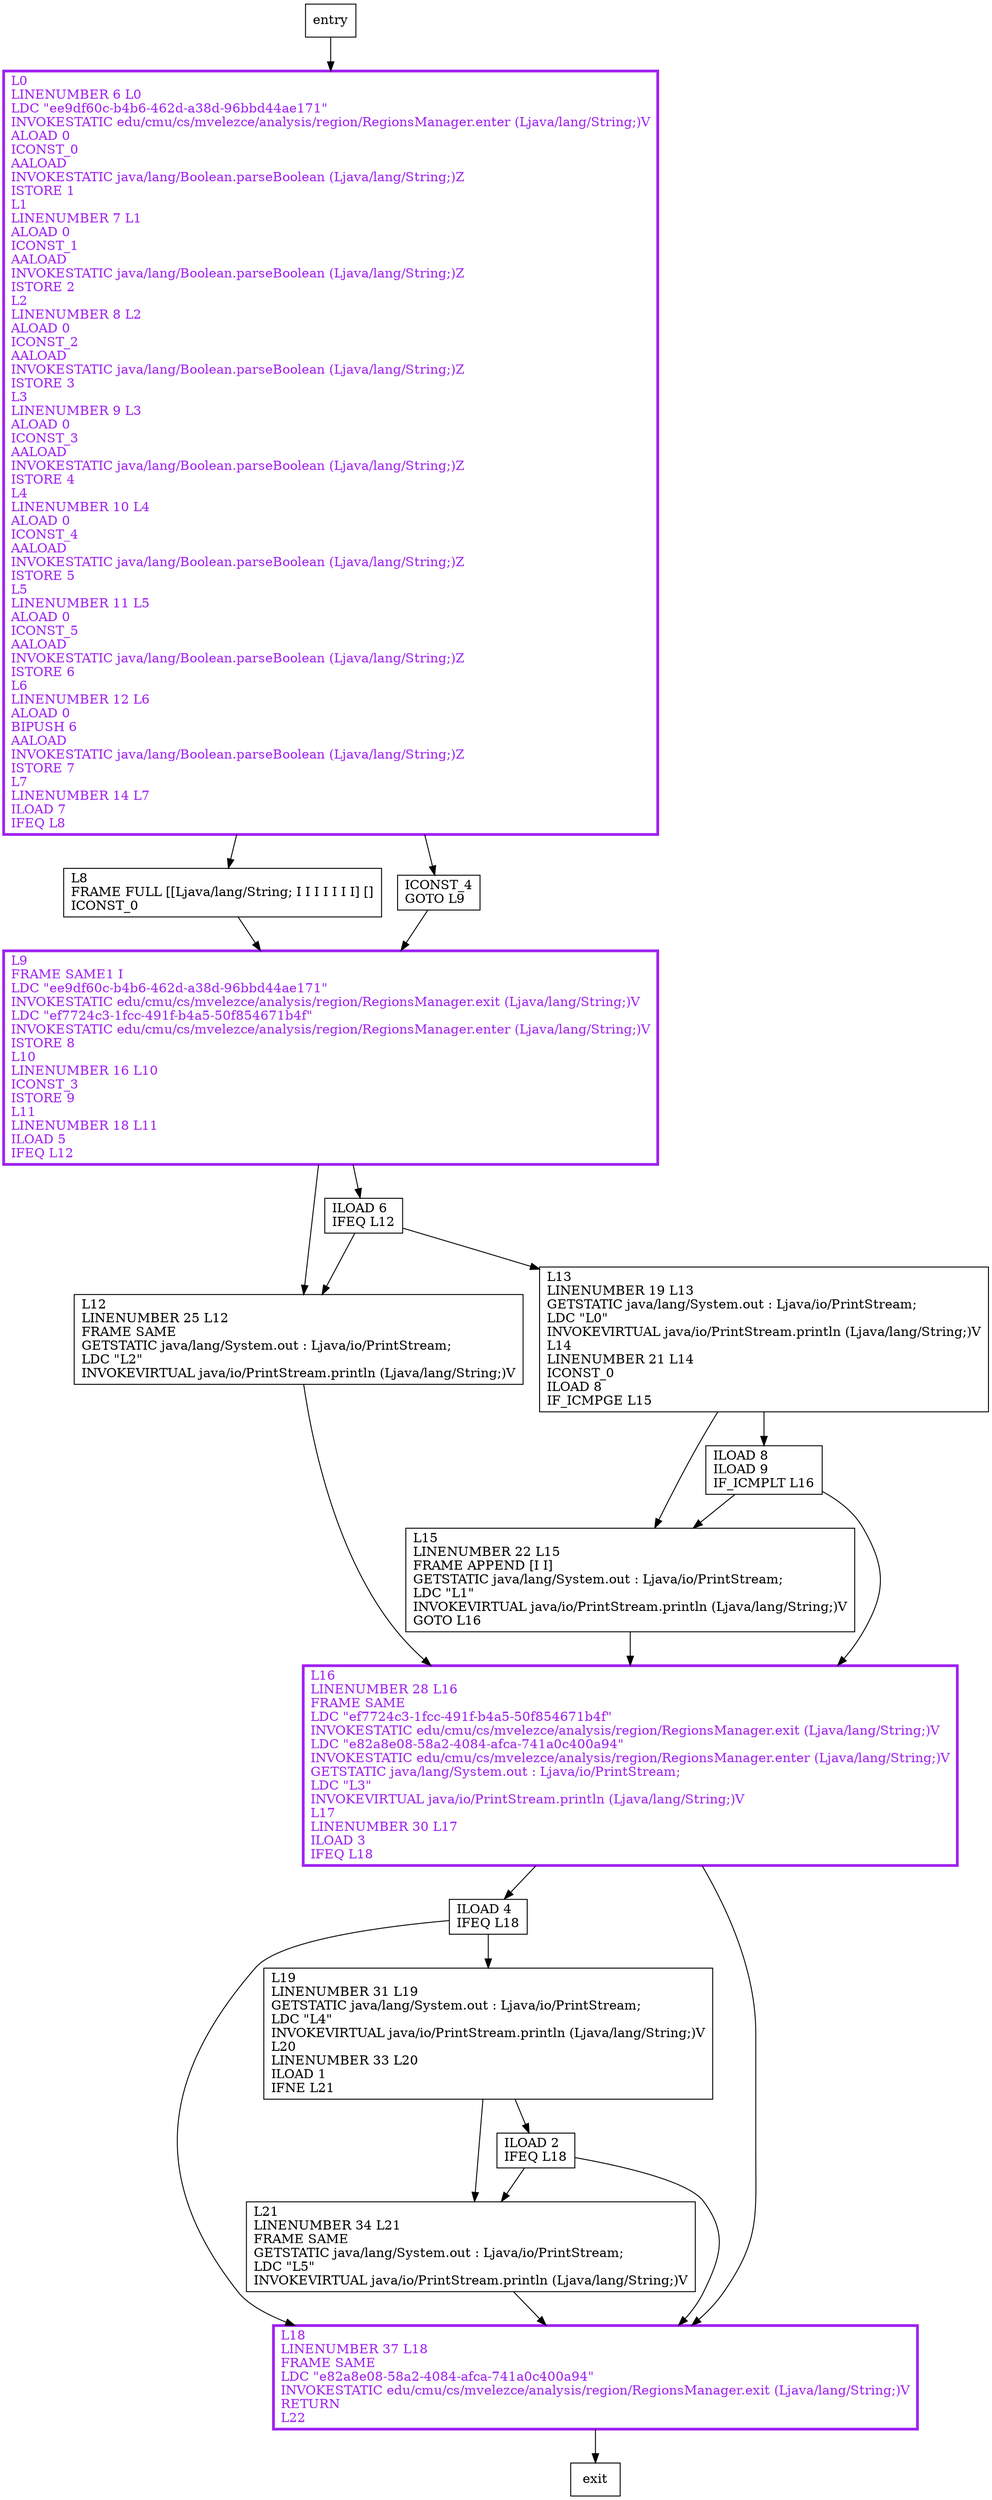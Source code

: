 digraph main {
node [shape=record];
480666423 [label="ILOAD 6\lIFEQ L12\l"];
1867578947 [label="L12\lLINENUMBER 25 L12\lFRAME SAME\lGETSTATIC java/lang/System.out : Ljava/io/PrintStream;\lLDC \"L2\"\lINVOKEVIRTUAL java/io/PrintStream.println (Ljava/lang/String;)V\l"];
911611991 [label="L0\lLINENUMBER 6 L0\lLDC \"ee9df60c-b4b6-462d-a38d-96bbd44ae171\"\lINVOKESTATIC edu/cmu/cs/mvelezce/analysis/region/RegionsManager.enter (Ljava/lang/String;)V\lALOAD 0\lICONST_0\lAALOAD\lINVOKESTATIC java/lang/Boolean.parseBoolean (Ljava/lang/String;)Z\lISTORE 1\lL1\lLINENUMBER 7 L1\lALOAD 0\lICONST_1\lAALOAD\lINVOKESTATIC java/lang/Boolean.parseBoolean (Ljava/lang/String;)Z\lISTORE 2\lL2\lLINENUMBER 8 L2\lALOAD 0\lICONST_2\lAALOAD\lINVOKESTATIC java/lang/Boolean.parseBoolean (Ljava/lang/String;)Z\lISTORE 3\lL3\lLINENUMBER 9 L3\lALOAD 0\lICONST_3\lAALOAD\lINVOKESTATIC java/lang/Boolean.parseBoolean (Ljava/lang/String;)Z\lISTORE 4\lL4\lLINENUMBER 10 L4\lALOAD 0\lICONST_4\lAALOAD\lINVOKESTATIC java/lang/Boolean.parseBoolean (Ljava/lang/String;)Z\lISTORE 5\lL5\lLINENUMBER 11 L5\lALOAD 0\lICONST_5\lAALOAD\lINVOKESTATIC java/lang/Boolean.parseBoolean (Ljava/lang/String;)Z\lISTORE 6\lL6\lLINENUMBER 12 L6\lALOAD 0\lBIPUSH 6\lAALOAD\lINVOKESTATIC java/lang/Boolean.parseBoolean (Ljava/lang/String;)Z\lISTORE 7\lL7\lLINENUMBER 14 L7\lILOAD 7\lIFEQ L8\l"];
681414135 [label="L13\lLINENUMBER 19 L13\lGETSTATIC java/lang/System.out : Ljava/io/PrintStream;\lLDC \"L0\"\lINVOKEVIRTUAL java/io/PrintStream.println (Ljava/lang/String;)V\lL14\lLINENUMBER 21 L14\lICONST_0\lILOAD 8\lIF_ICMPGE L15\l"];
1425058133 [label="ILOAD 4\lIFEQ L18\l"];
1070997401 [label="L15\lLINENUMBER 22 L15\lFRAME APPEND [I I]\lGETSTATIC java/lang/System.out : Ljava/io/PrintStream;\lLDC \"L1\"\lINVOKEVIRTUAL java/io/PrintStream.println (Ljava/lang/String;)V\lGOTO L16\l"];
1774376844 [label="L9\lFRAME SAME1 I\lLDC \"ee9df60c-b4b6-462d-a38d-96bbd44ae171\"\lINVOKESTATIC edu/cmu/cs/mvelezce/analysis/region/RegionsManager.exit (Ljava/lang/String;)V\lLDC \"ef7724c3-1fcc-491f-b4a5-50f854671b4f\"\lINVOKESTATIC edu/cmu/cs/mvelezce/analysis/region/RegionsManager.enter (Ljava/lang/String;)V\lISTORE 8\lL10\lLINENUMBER 16 L10\lICONST_3\lISTORE 9\lL11\lLINENUMBER 18 L11\lILOAD 5\lIFEQ L12\l"];
1461469663 [label="ILOAD 8\lILOAD 9\lIF_ICMPLT L16\l"];
1184776742 [label="L8\lFRAME FULL [[Ljava/lang/String; I I I I I I I] []\lICONST_0\l"];
281439375 [label="L16\lLINENUMBER 28 L16\lFRAME SAME\lLDC \"ef7724c3-1fcc-491f-b4a5-50f854671b4f\"\lINVOKESTATIC edu/cmu/cs/mvelezce/analysis/region/RegionsManager.exit (Ljava/lang/String;)V\lLDC \"e82a8e08-58a2-4084-afca-741a0c400a94\"\lINVOKESTATIC edu/cmu/cs/mvelezce/analysis/region/RegionsManager.enter (Ljava/lang/String;)V\lGETSTATIC java/lang/System.out : Ljava/io/PrintStream;\lLDC \"L3\"\lINVOKEVIRTUAL java/io/PrintStream.println (Ljava/lang/String;)V\lL17\lLINENUMBER 30 L17\lILOAD 3\lIFEQ L18\l"];
1299403420 [label="L21\lLINENUMBER 34 L21\lFRAME SAME\lGETSTATIC java/lang/System.out : Ljava/io/PrintStream;\lLDC \"L5\"\lINVOKEVIRTUAL java/io/PrintStream.println (Ljava/lang/String;)V\l"];
1641486509 [label="L18\lLINENUMBER 37 L18\lFRAME SAME\lLDC \"e82a8e08-58a2-4084-afca-741a0c400a94\"\lINVOKESTATIC edu/cmu/cs/mvelezce/analysis/region/RegionsManager.exit (Ljava/lang/String;)V\lRETURN\lL22\l"];
1861417433 [label="L19\lLINENUMBER 31 L19\lGETSTATIC java/lang/System.out : Ljava/io/PrintStream;\lLDC \"L4\"\lINVOKEVIRTUAL java/io/PrintStream.println (Ljava/lang/String;)V\lL20\lLINENUMBER 33 L20\lILOAD 1\lIFNE L21\l"];
479785062 [label="ILOAD 2\lIFEQ L18\l"];
1030348187 [label="ICONST_4\lGOTO L9\l"];
entry;
exit;
480666423 -> 1867578947;
480666423 -> 681414135;
1867578947 -> 281439375;
911611991 -> 1184776742;
911611991 -> 1030348187;
681414135 -> 1070997401;
681414135 -> 1461469663;
1425058133 -> 1641486509;
1425058133 -> 1861417433;
1070997401 -> 281439375;
1774376844 -> 480666423;
1774376844 -> 1867578947;
1461469663 -> 281439375;
1461469663 -> 1070997401;
entry -> 911611991;
1184776742 -> 1774376844;
281439375 -> 1425058133;
281439375 -> 1641486509;
1299403420 -> 1641486509;
1641486509 -> exit;
1861417433 -> 1299403420;
1861417433 -> 479785062;
479785062 -> 1299403420;
479785062 -> 1641486509;
1030348187 -> 1774376844;
911611991[fontcolor="purple", penwidth=3, color="purple"];
281439375[fontcolor="purple", penwidth=3, color="purple"];
1774376844[fontcolor="purple", penwidth=3, color="purple"];
1641486509[fontcolor="purple", penwidth=3, color="purple"];
}
